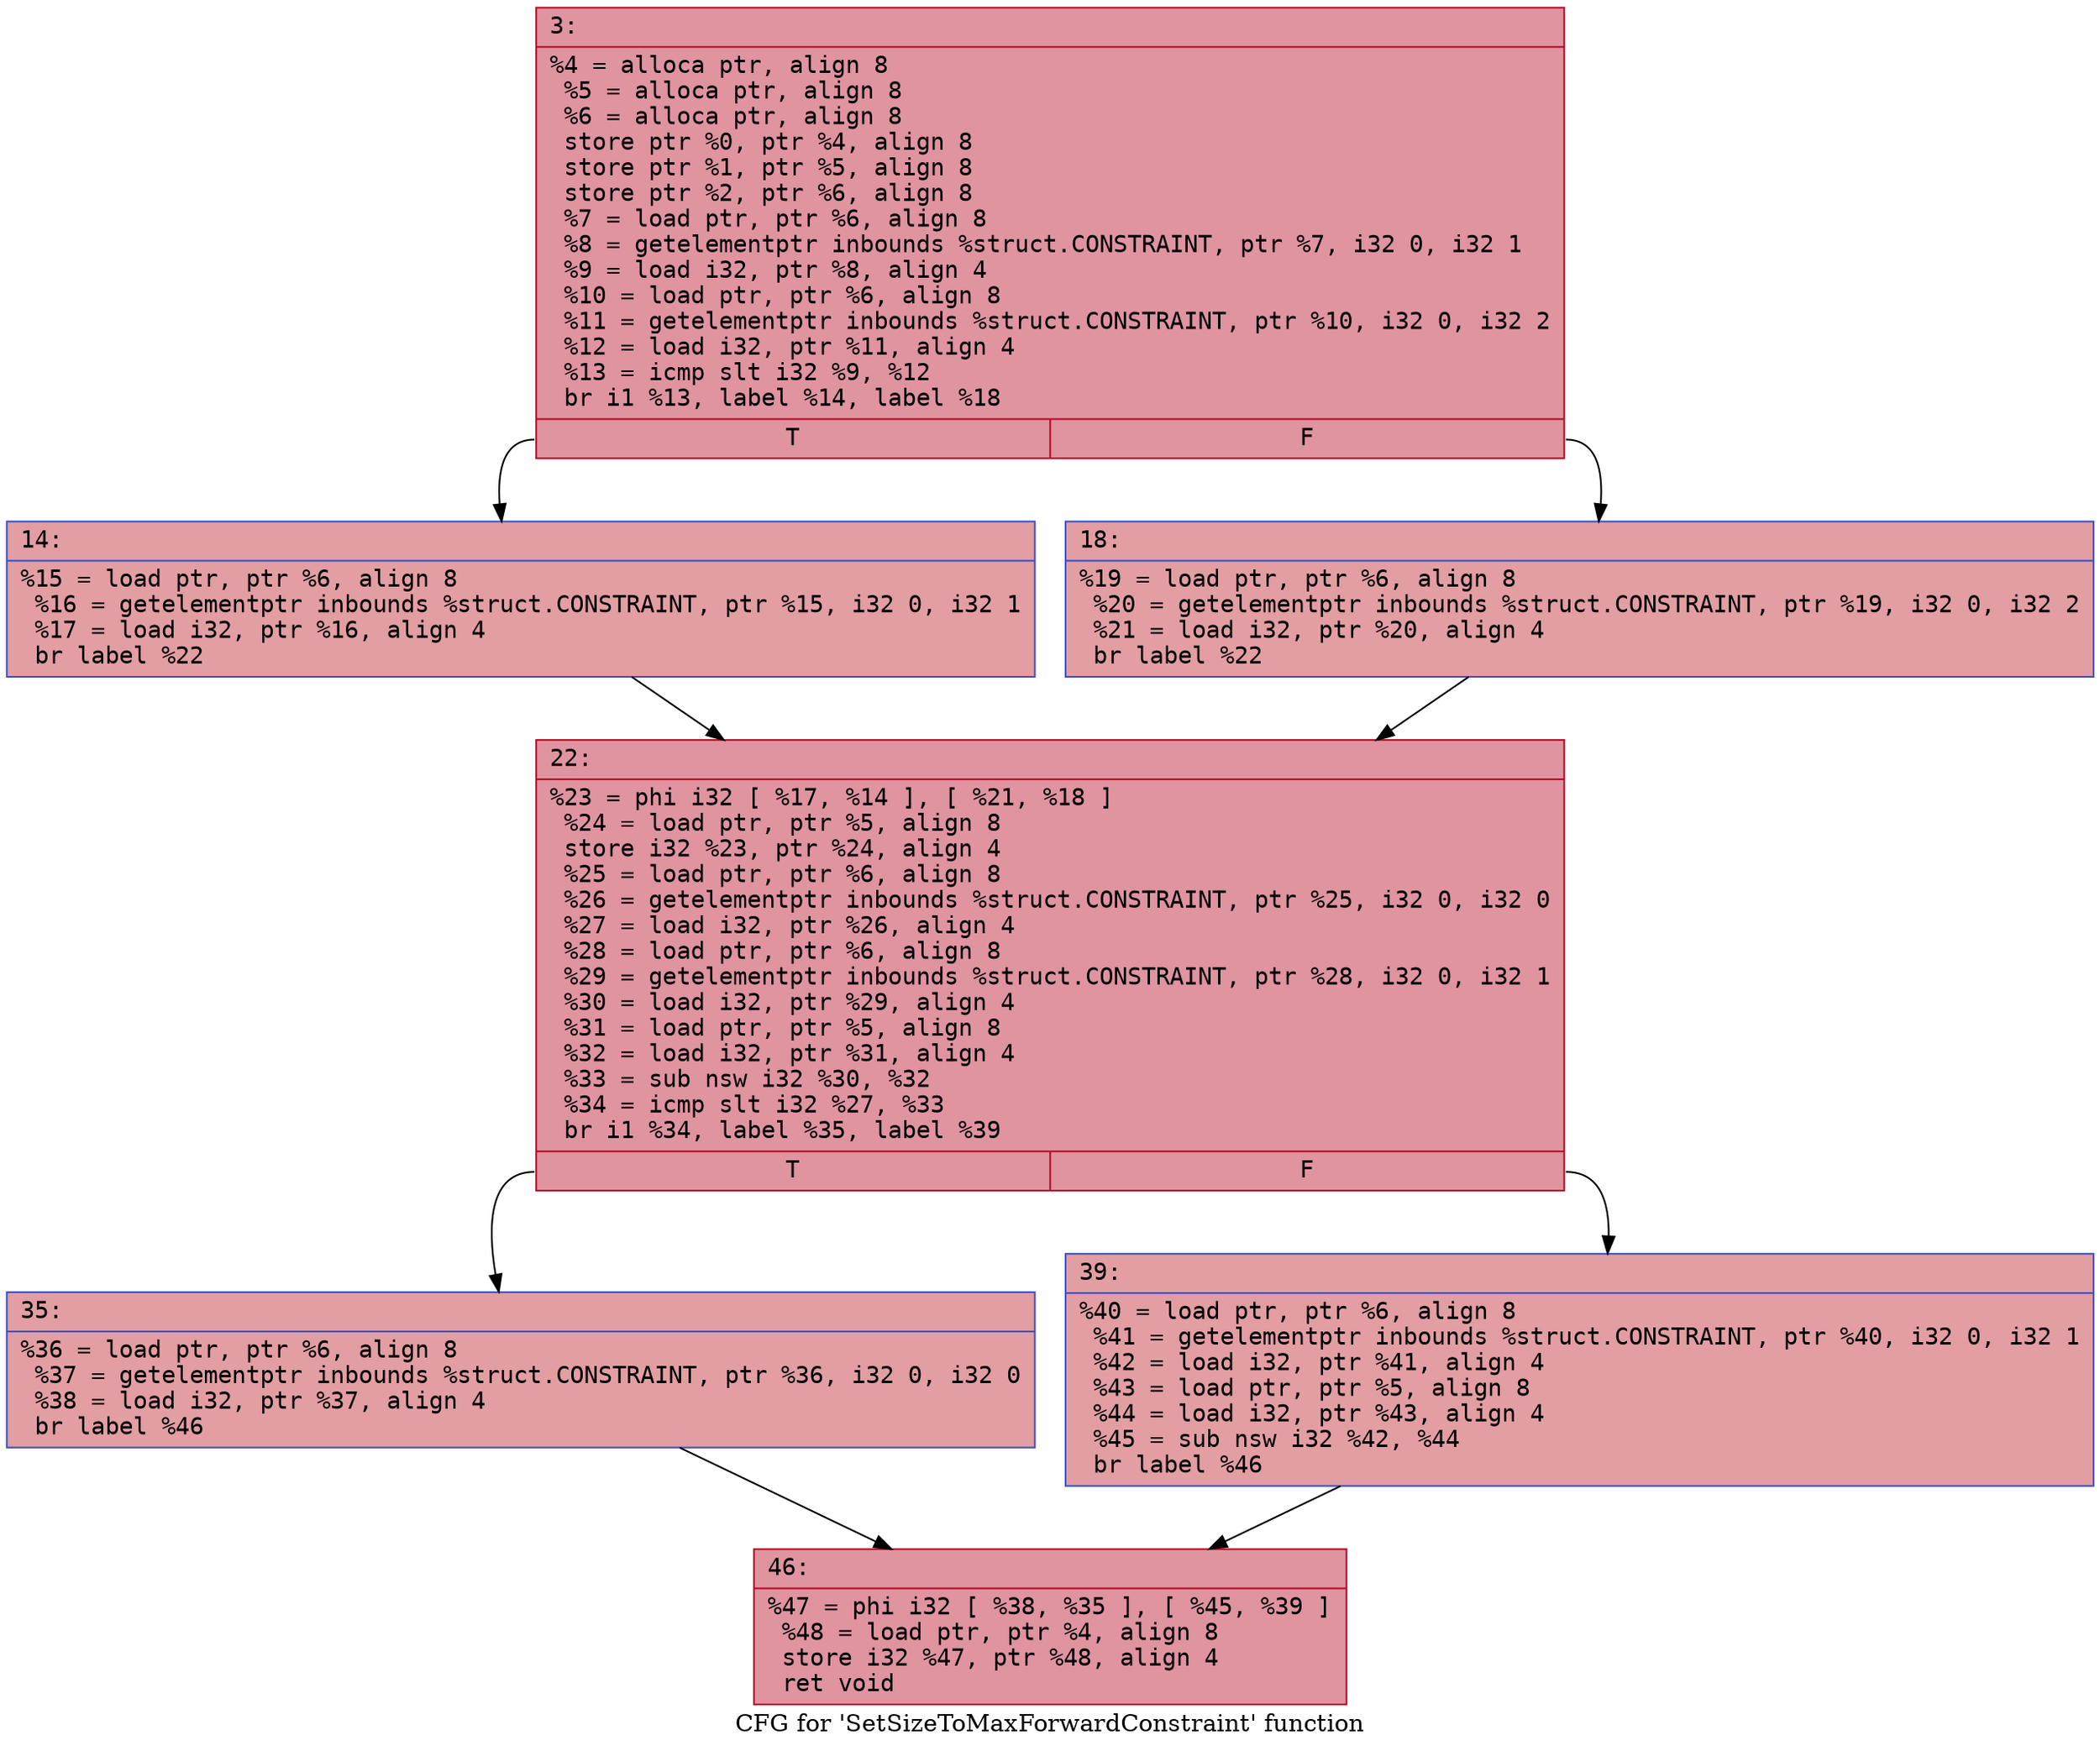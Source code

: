 digraph "CFG for 'SetSizeToMaxForwardConstraint' function" {
	label="CFG for 'SetSizeToMaxForwardConstraint' function";

	Node0x600001061f90 [shape=record,color="#b70d28ff", style=filled, fillcolor="#b70d2870" fontname="Courier",label="{3:\l|  %4 = alloca ptr, align 8\l  %5 = alloca ptr, align 8\l  %6 = alloca ptr, align 8\l  store ptr %0, ptr %4, align 8\l  store ptr %1, ptr %5, align 8\l  store ptr %2, ptr %6, align 8\l  %7 = load ptr, ptr %6, align 8\l  %8 = getelementptr inbounds %struct.CONSTRAINT, ptr %7, i32 0, i32 1\l  %9 = load i32, ptr %8, align 4\l  %10 = load ptr, ptr %6, align 8\l  %11 = getelementptr inbounds %struct.CONSTRAINT, ptr %10, i32 0, i32 2\l  %12 = load i32, ptr %11, align 4\l  %13 = icmp slt i32 %9, %12\l  br i1 %13, label %14, label %18\l|{<s0>T|<s1>F}}"];
	Node0x600001061f90:s0 -> Node0x600001062350[tooltip="3 -> 14\nProbability 50.00%" ];
	Node0x600001061f90:s1 -> Node0x600001062490[tooltip="3 -> 18\nProbability 50.00%" ];
	Node0x600001062350 [shape=record,color="#3d50c3ff", style=filled, fillcolor="#be242e70" fontname="Courier",label="{14:\l|  %15 = load ptr, ptr %6, align 8\l  %16 = getelementptr inbounds %struct.CONSTRAINT, ptr %15, i32 0, i32 1\l  %17 = load i32, ptr %16, align 4\l  br label %22\l}"];
	Node0x600001062350 -> Node0x6000010624e0[tooltip="14 -> 22\nProbability 100.00%" ];
	Node0x600001062490 [shape=record,color="#3d50c3ff", style=filled, fillcolor="#be242e70" fontname="Courier",label="{18:\l|  %19 = load ptr, ptr %6, align 8\l  %20 = getelementptr inbounds %struct.CONSTRAINT, ptr %19, i32 0, i32 2\l  %21 = load i32, ptr %20, align 4\l  br label %22\l}"];
	Node0x600001062490 -> Node0x6000010624e0[tooltip="18 -> 22\nProbability 100.00%" ];
	Node0x6000010624e0 [shape=record,color="#b70d28ff", style=filled, fillcolor="#b70d2870" fontname="Courier",label="{22:\l|  %23 = phi i32 [ %17, %14 ], [ %21, %18 ]\l  %24 = load ptr, ptr %5, align 8\l  store i32 %23, ptr %24, align 4\l  %25 = load ptr, ptr %6, align 8\l  %26 = getelementptr inbounds %struct.CONSTRAINT, ptr %25, i32 0, i32 0\l  %27 = load i32, ptr %26, align 4\l  %28 = load ptr, ptr %6, align 8\l  %29 = getelementptr inbounds %struct.CONSTRAINT, ptr %28, i32 0, i32 1\l  %30 = load i32, ptr %29, align 4\l  %31 = load ptr, ptr %5, align 8\l  %32 = load i32, ptr %31, align 4\l  %33 = sub nsw i32 %30, %32\l  %34 = icmp slt i32 %27, %33\l  br i1 %34, label %35, label %39\l|{<s0>T|<s1>F}}"];
	Node0x6000010624e0:s0 -> Node0x600001062530[tooltip="22 -> 35\nProbability 50.00%" ];
	Node0x6000010624e0:s1 -> Node0x600001062580[tooltip="22 -> 39\nProbability 50.00%" ];
	Node0x600001062530 [shape=record,color="#3d50c3ff", style=filled, fillcolor="#be242e70" fontname="Courier",label="{35:\l|  %36 = load ptr, ptr %6, align 8\l  %37 = getelementptr inbounds %struct.CONSTRAINT, ptr %36, i32 0, i32 0\l  %38 = load i32, ptr %37, align 4\l  br label %46\l}"];
	Node0x600001062530 -> Node0x6000010625d0[tooltip="35 -> 46\nProbability 100.00%" ];
	Node0x600001062580 [shape=record,color="#3d50c3ff", style=filled, fillcolor="#be242e70" fontname="Courier",label="{39:\l|  %40 = load ptr, ptr %6, align 8\l  %41 = getelementptr inbounds %struct.CONSTRAINT, ptr %40, i32 0, i32 1\l  %42 = load i32, ptr %41, align 4\l  %43 = load ptr, ptr %5, align 8\l  %44 = load i32, ptr %43, align 4\l  %45 = sub nsw i32 %42, %44\l  br label %46\l}"];
	Node0x600001062580 -> Node0x6000010625d0[tooltip="39 -> 46\nProbability 100.00%" ];
	Node0x6000010625d0 [shape=record,color="#b70d28ff", style=filled, fillcolor="#b70d2870" fontname="Courier",label="{46:\l|  %47 = phi i32 [ %38, %35 ], [ %45, %39 ]\l  %48 = load ptr, ptr %4, align 8\l  store i32 %47, ptr %48, align 4\l  ret void\l}"];
}
